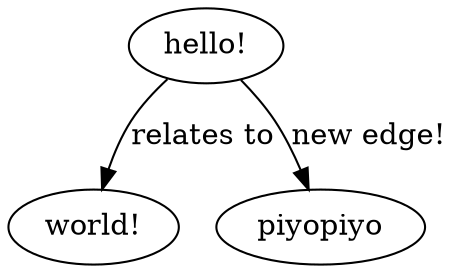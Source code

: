 digraph G {
    n1 [label="hello!"];
    n2 [label="world!"];
    n3 [label="piyopiyo"]

    n1 -> n2 [label="relates to"];
    n1 -> n3 [label="new edge!"];
}